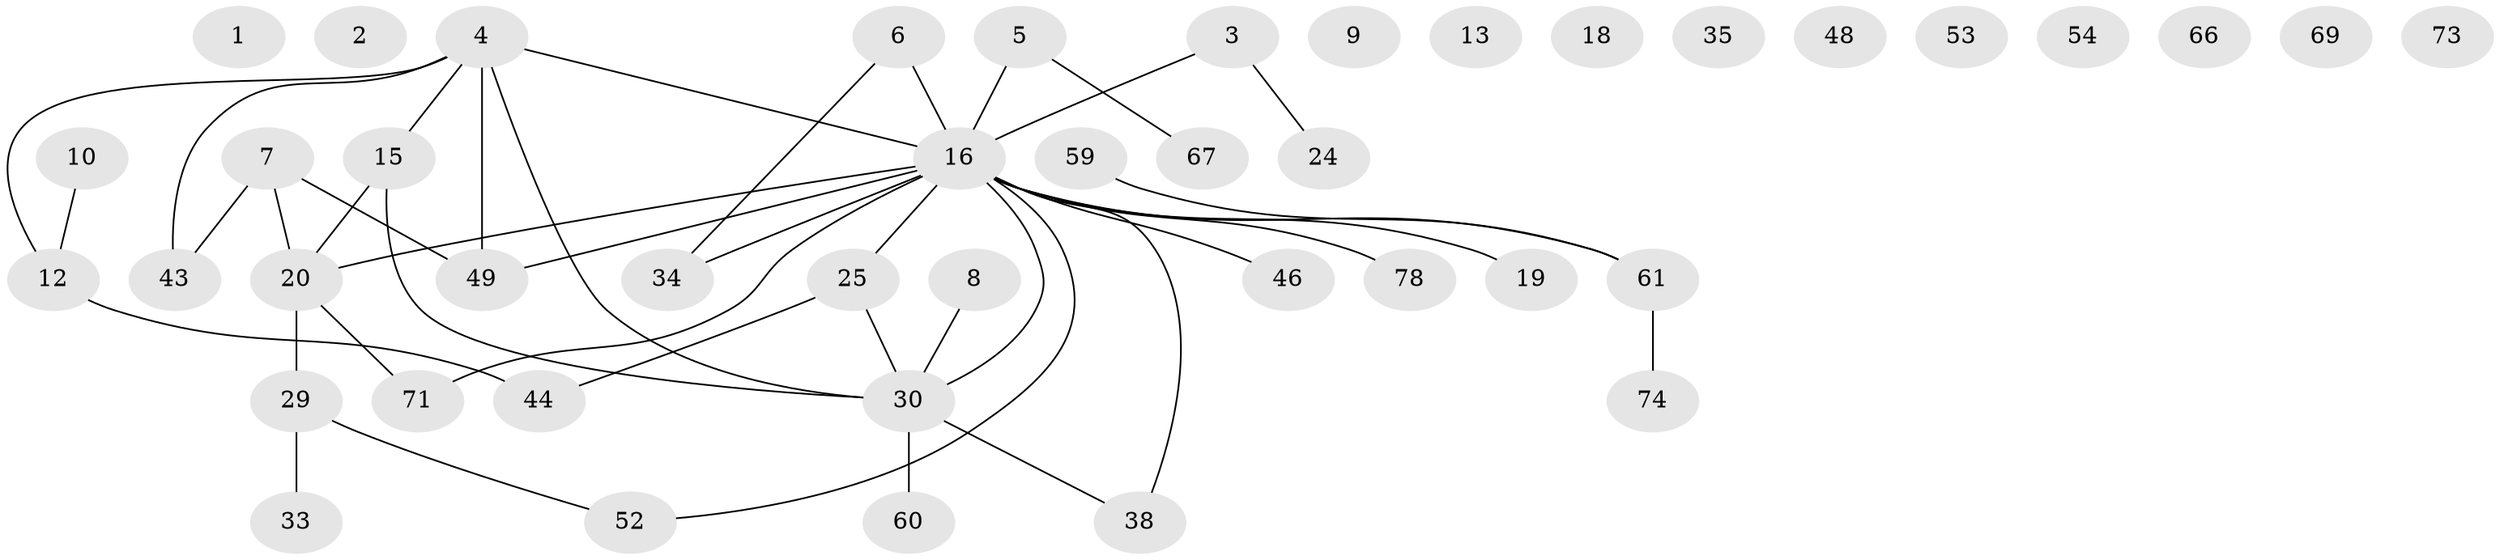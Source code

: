 // original degree distribution, {1: 0.27058823529411763, 0: 0.11764705882352941, 2: 0.25882352941176473, 3: 0.2, 4: 0.10588235294117647, 6: 0.023529411764705882, 7: 0.011764705882352941, 5: 0.011764705882352941}
// Generated by graph-tools (version 1.1) at 2025/12/03/09/25 04:12:57]
// undirected, 43 vertices, 42 edges
graph export_dot {
graph [start="1"]
  node [color=gray90,style=filled];
  1 [super="+23"];
  2;
  3 [super="+21"];
  4 [super="+11"];
  5 [super="+14"];
  6 [super="+41"];
  7 [super="+28"];
  8 [super="+62"];
  9;
  10;
  12 [super="+22"];
  13;
  15 [super="+39+17"];
  16 [super="+50+70+31+36"];
  18 [super="+42"];
  19 [super="+72"];
  20 [super="+58+32"];
  24;
  25 [super="+27+37"];
  29;
  30 [super="+40"];
  33 [super="+51"];
  34;
  35;
  38;
  43;
  44 [super="+85"];
  46;
  48;
  49 [super="+81"];
  52 [super="+82"];
  53;
  54;
  59;
  60 [super="+76"];
  61 [super="+80"];
  66;
  67;
  69;
  71;
  73;
  74;
  78;
  3 -- 24;
  3 -- 16;
  4 -- 12;
  4 -- 16 [weight=2];
  4 -- 49;
  4 -- 43;
  4 -- 30;
  4 -- 15;
  5 -- 16 [weight=2];
  5 -- 67;
  6 -- 16 [weight=2];
  6 -- 34;
  7 -- 49;
  7 -- 43;
  7 -- 20;
  8 -- 30;
  10 -- 12;
  12 -- 44 [weight=2];
  15 -- 30;
  15 -- 20 [weight=2];
  16 -- 61;
  16 -- 38;
  16 -- 71;
  16 -- 20;
  16 -- 34;
  16 -- 46;
  16 -- 78;
  16 -- 49;
  16 -- 19;
  16 -- 52;
  16 -- 25;
  16 -- 30;
  20 -- 71;
  20 -- 29;
  25 -- 44;
  25 -- 30;
  29 -- 33;
  29 -- 52;
  30 -- 38;
  30 -- 60;
  59 -- 61;
  61 -- 74;
}
